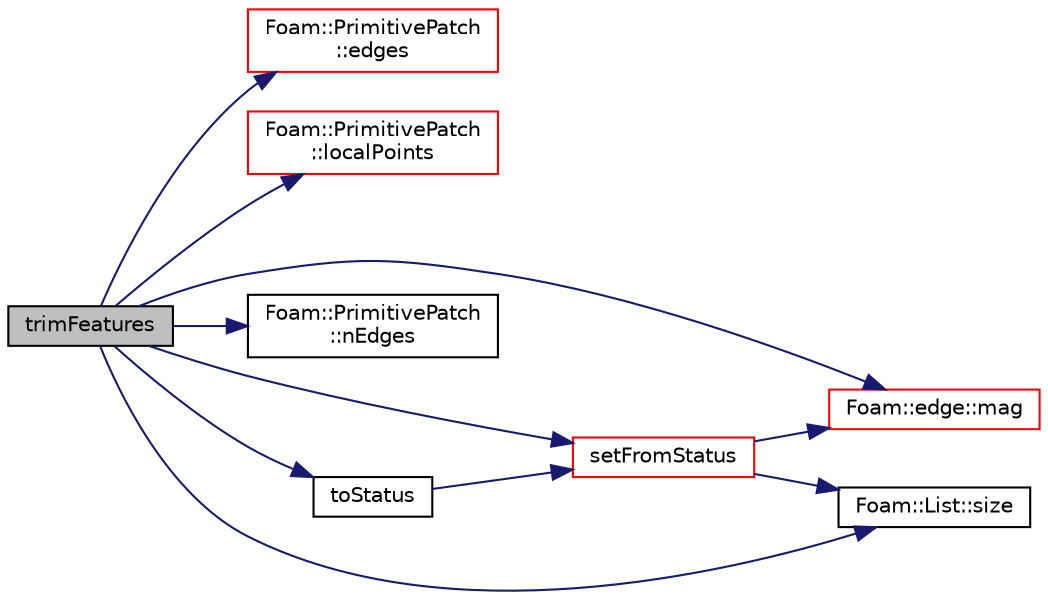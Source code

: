 digraph "trimFeatures"
{
  bgcolor="transparent";
  edge [fontname="Helvetica",fontsize="10",labelfontname="Helvetica",labelfontsize="10"];
  node [fontname="Helvetica",fontsize="10",shape=record];
  rankdir="LR";
  Node1 [label="trimFeatures",height=0.2,width=0.4,color="black", fillcolor="grey75", style="filled", fontcolor="black"];
  Node1 -> Node2 [color="midnightblue",fontsize="10",style="solid",fontname="Helvetica"];
  Node2 [label="Foam::PrimitivePatch\l::edges",height=0.2,width=0.4,color="red",URL="$a02011.html#aae82d34fe433288eb6b1f9dea53675c8",tooltip="Return list of edges, address into LOCAL point list. "];
  Node1 -> Node3 [color="midnightblue",fontsize="10",style="solid",fontname="Helvetica"];
  Node3 [label="Foam::PrimitivePatch\l::localPoints",height=0.2,width=0.4,color="red",URL="$a02011.html#a180aa335ba66b3224df33de8eb29b3bf",tooltip="Return pointField of points in patch. "];
  Node1 -> Node4 [color="midnightblue",fontsize="10",style="solid",fontname="Helvetica"];
  Node4 [label="Foam::edge::mag",height=0.2,width=0.4,color="red",URL="$a00621.html#ac47b383852677ce70d239fc1c06b500d",tooltip="Return scalar magnitude. "];
  Node1 -> Node5 [color="midnightblue",fontsize="10",style="solid",fontname="Helvetica"];
  Node5 [label="Foam::PrimitivePatch\l::nEdges",height=0.2,width=0.4,color="black",URL="$a02011.html#a1db9478309c639504a743b7b194226f4",tooltip="Return number of edges in patch. "];
  Node1 -> Node6 [color="midnightblue",fontsize="10",style="solid",fontname="Helvetica"];
  Node6 [label="setFromStatus",height=0.2,width=0.4,color="red",URL="$a02551.html#a3ec4130a2f02e6be2ba97774910eb125",tooltip="Set from status per edge. "];
  Node6 -> Node7 [color="midnightblue",fontsize="10",style="solid",fontname="Helvetica"];
  Node7 [label="Foam::List::size",height=0.2,width=0.4,color="black",URL="$a01391.html#a8a5f6fa29bd4b500caf186f60245b384",tooltip="Override size to be inconsistent with allocated storage. "];
  Node6 -> Node4 [color="midnightblue",fontsize="10",style="solid",fontname="Helvetica"];
  Node1 -> Node7 [color="midnightblue",fontsize="10",style="solid",fontname="Helvetica"];
  Node1 -> Node8 [color="midnightblue",fontsize="10",style="solid",fontname="Helvetica"];
  Node8 [label="toStatus",height=0.2,width=0.4,color="black",URL="$a02551.html#a7d604d80e6ec2b5d31c0e4e799f946fd",tooltip="From member feature edges to status per edge. "];
  Node8 -> Node6 [color="midnightblue",fontsize="10",style="solid",fontname="Helvetica"];
}
